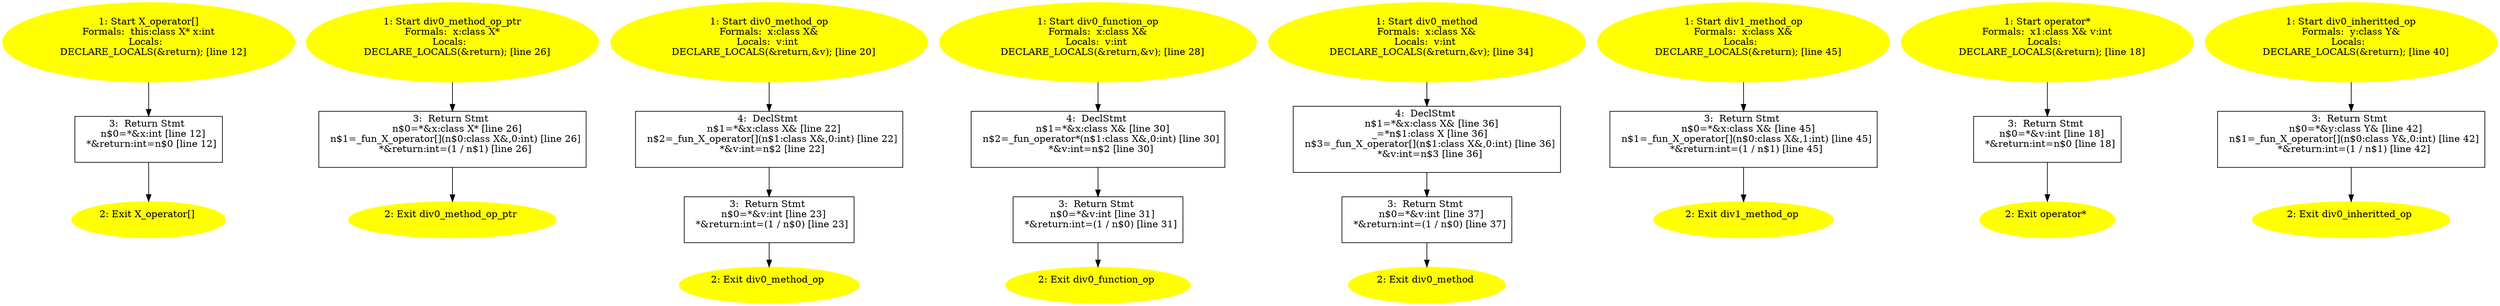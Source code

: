 /* @generated */
digraph iCFG {
"X_operator[](_ZN1XixEi).b74a9bb5a8639b85f6154a7abc861776_1" [label="1: Start X_operator[]\nFormals:  this:class X* x:int\nLocals:  \n   DECLARE_LOCALS(&return); [line 12]\n " color=yellow style=filled]
	

	 "X_operator[](_ZN1XixEi).b74a9bb5a8639b85f6154a7abc861776_1" -> "X_operator[](_ZN1XixEi).b74a9bb5a8639b85f6154a7abc861776_3" ;
"X_operator[](_ZN1XixEi).b74a9bb5a8639b85f6154a7abc861776_2" [label="2: Exit X_operator[] \n  " color=yellow style=filled]
	

"X_operator[](_ZN1XixEi).b74a9bb5a8639b85f6154a7abc861776_3" [label="3:  Return Stmt \n   n$0=*&x:int [line 12]\n  *&return:int=n$0 [line 12]\n " shape="box"]
	

	 "X_operator[](_ZN1XixEi).b74a9bb5a8639b85f6154a7abc861776_3" -> "X_operator[](_ZN1XixEi).b74a9bb5a8639b85f6154a7abc861776_2" ;
"div0_method_op_ptr{d41d8cd98f00b204e9800998ecf8427e_Z18div0_method_op_ptrP1X}.9a3d88ad21d6a604a59a6dabaf325a43_1" [label="1: Start div0_method_op_ptr\nFormals:  x:class X*\nLocals:  \n   DECLARE_LOCALS(&return); [line 26]\n " color=yellow style=filled]
	

	 "div0_method_op_ptr{d41d8cd98f00b204e9800998ecf8427e_Z18div0_method_op_ptrP1X}.9a3d88ad21d6a604a59a6dabaf325a43_1" -> "div0_method_op_ptr{d41d8cd98f00b204e9800998ecf8427e_Z18div0_method_op_ptrP1X}.9a3d88ad21d6a604a59a6dabaf325a43_3" ;
"div0_method_op_ptr{d41d8cd98f00b204e9800998ecf8427e_Z18div0_method_op_ptrP1X}.9a3d88ad21d6a604a59a6dabaf325a43_2" [label="2: Exit div0_method_op_ptr \n  " color=yellow style=filled]
	

"div0_method_op_ptr{d41d8cd98f00b204e9800998ecf8427e_Z18div0_method_op_ptrP1X}.9a3d88ad21d6a604a59a6dabaf325a43_3" [label="3:  Return Stmt \n   n$0=*&x:class X* [line 26]\n  n$1=_fun_X_operator[](n$0:class X&,0:int) [line 26]\n  *&return:int=(1 / n$1) [line 26]\n " shape="box"]
	

	 "div0_method_op_ptr{d41d8cd98f00b204e9800998ecf8427e_Z18div0_method_op_ptrP1X}.9a3d88ad21d6a604a59a6dabaf325a43_3" -> "div0_method_op_ptr{d41d8cd98f00b204e9800998ecf8427e_Z18div0_method_op_ptrP1X}.9a3d88ad21d6a604a59a6dabaf325a43_2" ;
"div0_method_op{d41d8cd98f00b204e9800998ecf8427e_Z14div0_method_opR1X}.9feb326760e8397694d5082bb8f3e9b1_1" [label="1: Start div0_method_op\nFormals:  x:class X&\nLocals:  v:int \n   DECLARE_LOCALS(&return,&v); [line 20]\n " color=yellow style=filled]
	

	 "div0_method_op{d41d8cd98f00b204e9800998ecf8427e_Z14div0_method_opR1X}.9feb326760e8397694d5082bb8f3e9b1_1" -> "div0_method_op{d41d8cd98f00b204e9800998ecf8427e_Z14div0_method_opR1X}.9feb326760e8397694d5082bb8f3e9b1_4" ;
"div0_method_op{d41d8cd98f00b204e9800998ecf8427e_Z14div0_method_opR1X}.9feb326760e8397694d5082bb8f3e9b1_2" [label="2: Exit div0_method_op \n  " color=yellow style=filled]
	

"div0_method_op{d41d8cd98f00b204e9800998ecf8427e_Z14div0_method_opR1X}.9feb326760e8397694d5082bb8f3e9b1_3" [label="3:  Return Stmt \n   n$0=*&v:int [line 23]\n  *&return:int=(1 / n$0) [line 23]\n " shape="box"]
	

	 "div0_method_op{d41d8cd98f00b204e9800998ecf8427e_Z14div0_method_opR1X}.9feb326760e8397694d5082bb8f3e9b1_3" -> "div0_method_op{d41d8cd98f00b204e9800998ecf8427e_Z14div0_method_opR1X}.9feb326760e8397694d5082bb8f3e9b1_2" ;
"div0_method_op{d41d8cd98f00b204e9800998ecf8427e_Z14div0_method_opR1X}.9feb326760e8397694d5082bb8f3e9b1_4" [label="4:  DeclStmt \n   n$1=*&x:class X& [line 22]\n  n$2=_fun_X_operator[](n$1:class X&,0:int) [line 22]\n  *&v:int=n$2 [line 22]\n " shape="box"]
	

	 "div0_method_op{d41d8cd98f00b204e9800998ecf8427e_Z14div0_method_opR1X}.9feb326760e8397694d5082bb8f3e9b1_4" -> "div0_method_op{d41d8cd98f00b204e9800998ecf8427e_Z14div0_method_opR1X}.9feb326760e8397694d5082bb8f3e9b1_3" ;
"div0_function_op{d41d8cd98f00b204e9800998ecf8427e_Z16div0_function_opR1X}.8d7cdf1203457c362a6f3328fa0e4816_1" [label="1: Start div0_function_op\nFormals:  x:class X&\nLocals:  v:int \n   DECLARE_LOCALS(&return,&v); [line 28]\n " color=yellow style=filled]
	

	 "div0_function_op{d41d8cd98f00b204e9800998ecf8427e_Z16div0_function_opR1X}.8d7cdf1203457c362a6f3328fa0e4816_1" -> "div0_function_op{d41d8cd98f00b204e9800998ecf8427e_Z16div0_function_opR1X}.8d7cdf1203457c362a6f3328fa0e4816_4" ;
"div0_function_op{d41d8cd98f00b204e9800998ecf8427e_Z16div0_function_opR1X}.8d7cdf1203457c362a6f3328fa0e4816_2" [label="2: Exit div0_function_op \n  " color=yellow style=filled]
	

"div0_function_op{d41d8cd98f00b204e9800998ecf8427e_Z16div0_function_opR1X}.8d7cdf1203457c362a6f3328fa0e4816_3" [label="3:  Return Stmt \n   n$0=*&v:int [line 31]\n  *&return:int=(1 / n$0) [line 31]\n " shape="box"]
	

	 "div0_function_op{d41d8cd98f00b204e9800998ecf8427e_Z16div0_function_opR1X}.8d7cdf1203457c362a6f3328fa0e4816_3" -> "div0_function_op{d41d8cd98f00b204e9800998ecf8427e_Z16div0_function_opR1X}.8d7cdf1203457c362a6f3328fa0e4816_2" ;
"div0_function_op{d41d8cd98f00b204e9800998ecf8427e_Z16div0_function_opR1X}.8d7cdf1203457c362a6f3328fa0e4816_4" [label="4:  DeclStmt \n   n$1=*&x:class X& [line 30]\n  n$2=_fun_operator*(n$1:class X&,0:int) [line 30]\n  *&v:int=n$2 [line 30]\n " shape="box"]
	

	 "div0_function_op{d41d8cd98f00b204e9800998ecf8427e_Z16div0_function_opR1X}.8d7cdf1203457c362a6f3328fa0e4816_4" -> "div0_function_op{d41d8cd98f00b204e9800998ecf8427e_Z16div0_function_opR1X}.8d7cdf1203457c362a6f3328fa0e4816_3" ;
"div0_method{d41d8cd98f00b204e9800998ecf8427e_Z11div0_methodR1X}.eb750e24875886817e624f1ecbcd8788_1" [label="1: Start div0_method\nFormals:  x:class X&\nLocals:  v:int \n   DECLARE_LOCALS(&return,&v); [line 34]\n " color=yellow style=filled]
	

	 "div0_method{d41d8cd98f00b204e9800998ecf8427e_Z11div0_methodR1X}.eb750e24875886817e624f1ecbcd8788_1" -> "div0_method{d41d8cd98f00b204e9800998ecf8427e_Z11div0_methodR1X}.eb750e24875886817e624f1ecbcd8788_4" ;
"div0_method{d41d8cd98f00b204e9800998ecf8427e_Z11div0_methodR1X}.eb750e24875886817e624f1ecbcd8788_2" [label="2: Exit div0_method \n  " color=yellow style=filled]
	

"div0_method{d41d8cd98f00b204e9800998ecf8427e_Z11div0_methodR1X}.eb750e24875886817e624f1ecbcd8788_3" [label="3:  Return Stmt \n   n$0=*&v:int [line 37]\n  *&return:int=(1 / n$0) [line 37]\n " shape="box"]
	

	 "div0_method{d41d8cd98f00b204e9800998ecf8427e_Z11div0_methodR1X}.eb750e24875886817e624f1ecbcd8788_3" -> "div0_method{d41d8cd98f00b204e9800998ecf8427e_Z11div0_methodR1X}.eb750e24875886817e624f1ecbcd8788_2" ;
"div0_method{d41d8cd98f00b204e9800998ecf8427e_Z11div0_methodR1X}.eb750e24875886817e624f1ecbcd8788_4" [label="4:  DeclStmt \n   n$1=*&x:class X& [line 36]\n  _=*n$1:class X [line 36]\n  n$3=_fun_X_operator[](n$1:class X&,0:int) [line 36]\n  *&v:int=n$3 [line 36]\n " shape="box"]
	

	 "div0_method{d41d8cd98f00b204e9800998ecf8427e_Z11div0_methodR1X}.eb750e24875886817e624f1ecbcd8788_4" -> "div0_method{d41d8cd98f00b204e9800998ecf8427e_Z11div0_methodR1X}.eb750e24875886817e624f1ecbcd8788_3" ;
"div1_method_op{d41d8cd98f00b204e9800998ecf8427e_Z14div1_method_opR1X}.e448156057445854d40c65708eff11af_1" [label="1: Start div1_method_op\nFormals:  x:class X&\nLocals:  \n   DECLARE_LOCALS(&return); [line 45]\n " color=yellow style=filled]
	

	 "div1_method_op{d41d8cd98f00b204e9800998ecf8427e_Z14div1_method_opR1X}.e448156057445854d40c65708eff11af_1" -> "div1_method_op{d41d8cd98f00b204e9800998ecf8427e_Z14div1_method_opR1X}.e448156057445854d40c65708eff11af_3" ;
"div1_method_op{d41d8cd98f00b204e9800998ecf8427e_Z14div1_method_opR1X}.e448156057445854d40c65708eff11af_2" [label="2: Exit div1_method_op \n  " color=yellow style=filled]
	

"div1_method_op{d41d8cd98f00b204e9800998ecf8427e_Z14div1_method_opR1X}.e448156057445854d40c65708eff11af_3" [label="3:  Return Stmt \n   n$0=*&x:class X& [line 45]\n  n$1=_fun_X_operator[](n$0:class X&,1:int) [line 45]\n  *&return:int=(1 / n$1) [line 45]\n " shape="box"]
	

	 "div1_method_op{d41d8cd98f00b204e9800998ecf8427e_Z14div1_method_opR1X}.e448156057445854d40c65708eff11af_3" -> "div1_method_op{d41d8cd98f00b204e9800998ecf8427e_Z14div1_method_opR1X}.e448156057445854d40c65708eff11af_2" ;
"operator*{d41d8cd98f00b204e9800998ecf8427e_ZmlRK1Xi}.5b658f7e914523d79e542fa1985d471f_1" [label="1: Start operator*\nFormals:  x1:class X& v:int\nLocals:  \n   DECLARE_LOCALS(&return); [line 18]\n " color=yellow style=filled]
	

	 "operator*{d41d8cd98f00b204e9800998ecf8427e_ZmlRK1Xi}.5b658f7e914523d79e542fa1985d471f_1" -> "operator*{d41d8cd98f00b204e9800998ecf8427e_ZmlRK1Xi}.5b658f7e914523d79e542fa1985d471f_3" ;
"operator*{d41d8cd98f00b204e9800998ecf8427e_ZmlRK1Xi}.5b658f7e914523d79e542fa1985d471f_2" [label="2: Exit operator* \n  " color=yellow style=filled]
	

"operator*{d41d8cd98f00b204e9800998ecf8427e_ZmlRK1Xi}.5b658f7e914523d79e542fa1985d471f_3" [label="3:  Return Stmt \n   n$0=*&v:int [line 18]\n  *&return:int=n$0 [line 18]\n " shape="box"]
	

	 "operator*{d41d8cd98f00b204e9800998ecf8427e_ZmlRK1Xi}.5b658f7e914523d79e542fa1985d471f_3" -> "operator*{d41d8cd98f00b204e9800998ecf8427e_ZmlRK1Xi}.5b658f7e914523d79e542fa1985d471f_2" ;
"div0_inheritted_op{d41d8cd98f00b204e9800998ecf8427e_Z18div0_inheritted_opR1Y}.116cbc49b4df60c15b214b9e72cf6b21_1" [label="1: Start div0_inheritted_op\nFormals:  y:class Y&\nLocals:  \n   DECLARE_LOCALS(&return); [line 40]\n " color=yellow style=filled]
	

	 "div0_inheritted_op{d41d8cd98f00b204e9800998ecf8427e_Z18div0_inheritted_opR1Y}.116cbc49b4df60c15b214b9e72cf6b21_1" -> "div0_inheritted_op{d41d8cd98f00b204e9800998ecf8427e_Z18div0_inheritted_opR1Y}.116cbc49b4df60c15b214b9e72cf6b21_3" ;
"div0_inheritted_op{d41d8cd98f00b204e9800998ecf8427e_Z18div0_inheritted_opR1Y}.116cbc49b4df60c15b214b9e72cf6b21_2" [label="2: Exit div0_inheritted_op \n  " color=yellow style=filled]
	

"div0_inheritted_op{d41d8cd98f00b204e9800998ecf8427e_Z18div0_inheritted_opR1Y}.116cbc49b4df60c15b214b9e72cf6b21_3" [label="3:  Return Stmt \n   n$0=*&y:class Y& [line 42]\n  n$1=_fun_X_operator[](n$0:class Y&,0:int) [line 42]\n  *&return:int=(1 / n$1) [line 42]\n " shape="box"]
	

	 "div0_inheritted_op{d41d8cd98f00b204e9800998ecf8427e_Z18div0_inheritted_opR1Y}.116cbc49b4df60c15b214b9e72cf6b21_3" -> "div0_inheritted_op{d41d8cd98f00b204e9800998ecf8427e_Z18div0_inheritted_opR1Y}.116cbc49b4df60c15b214b9e72cf6b21_2" ;
}
